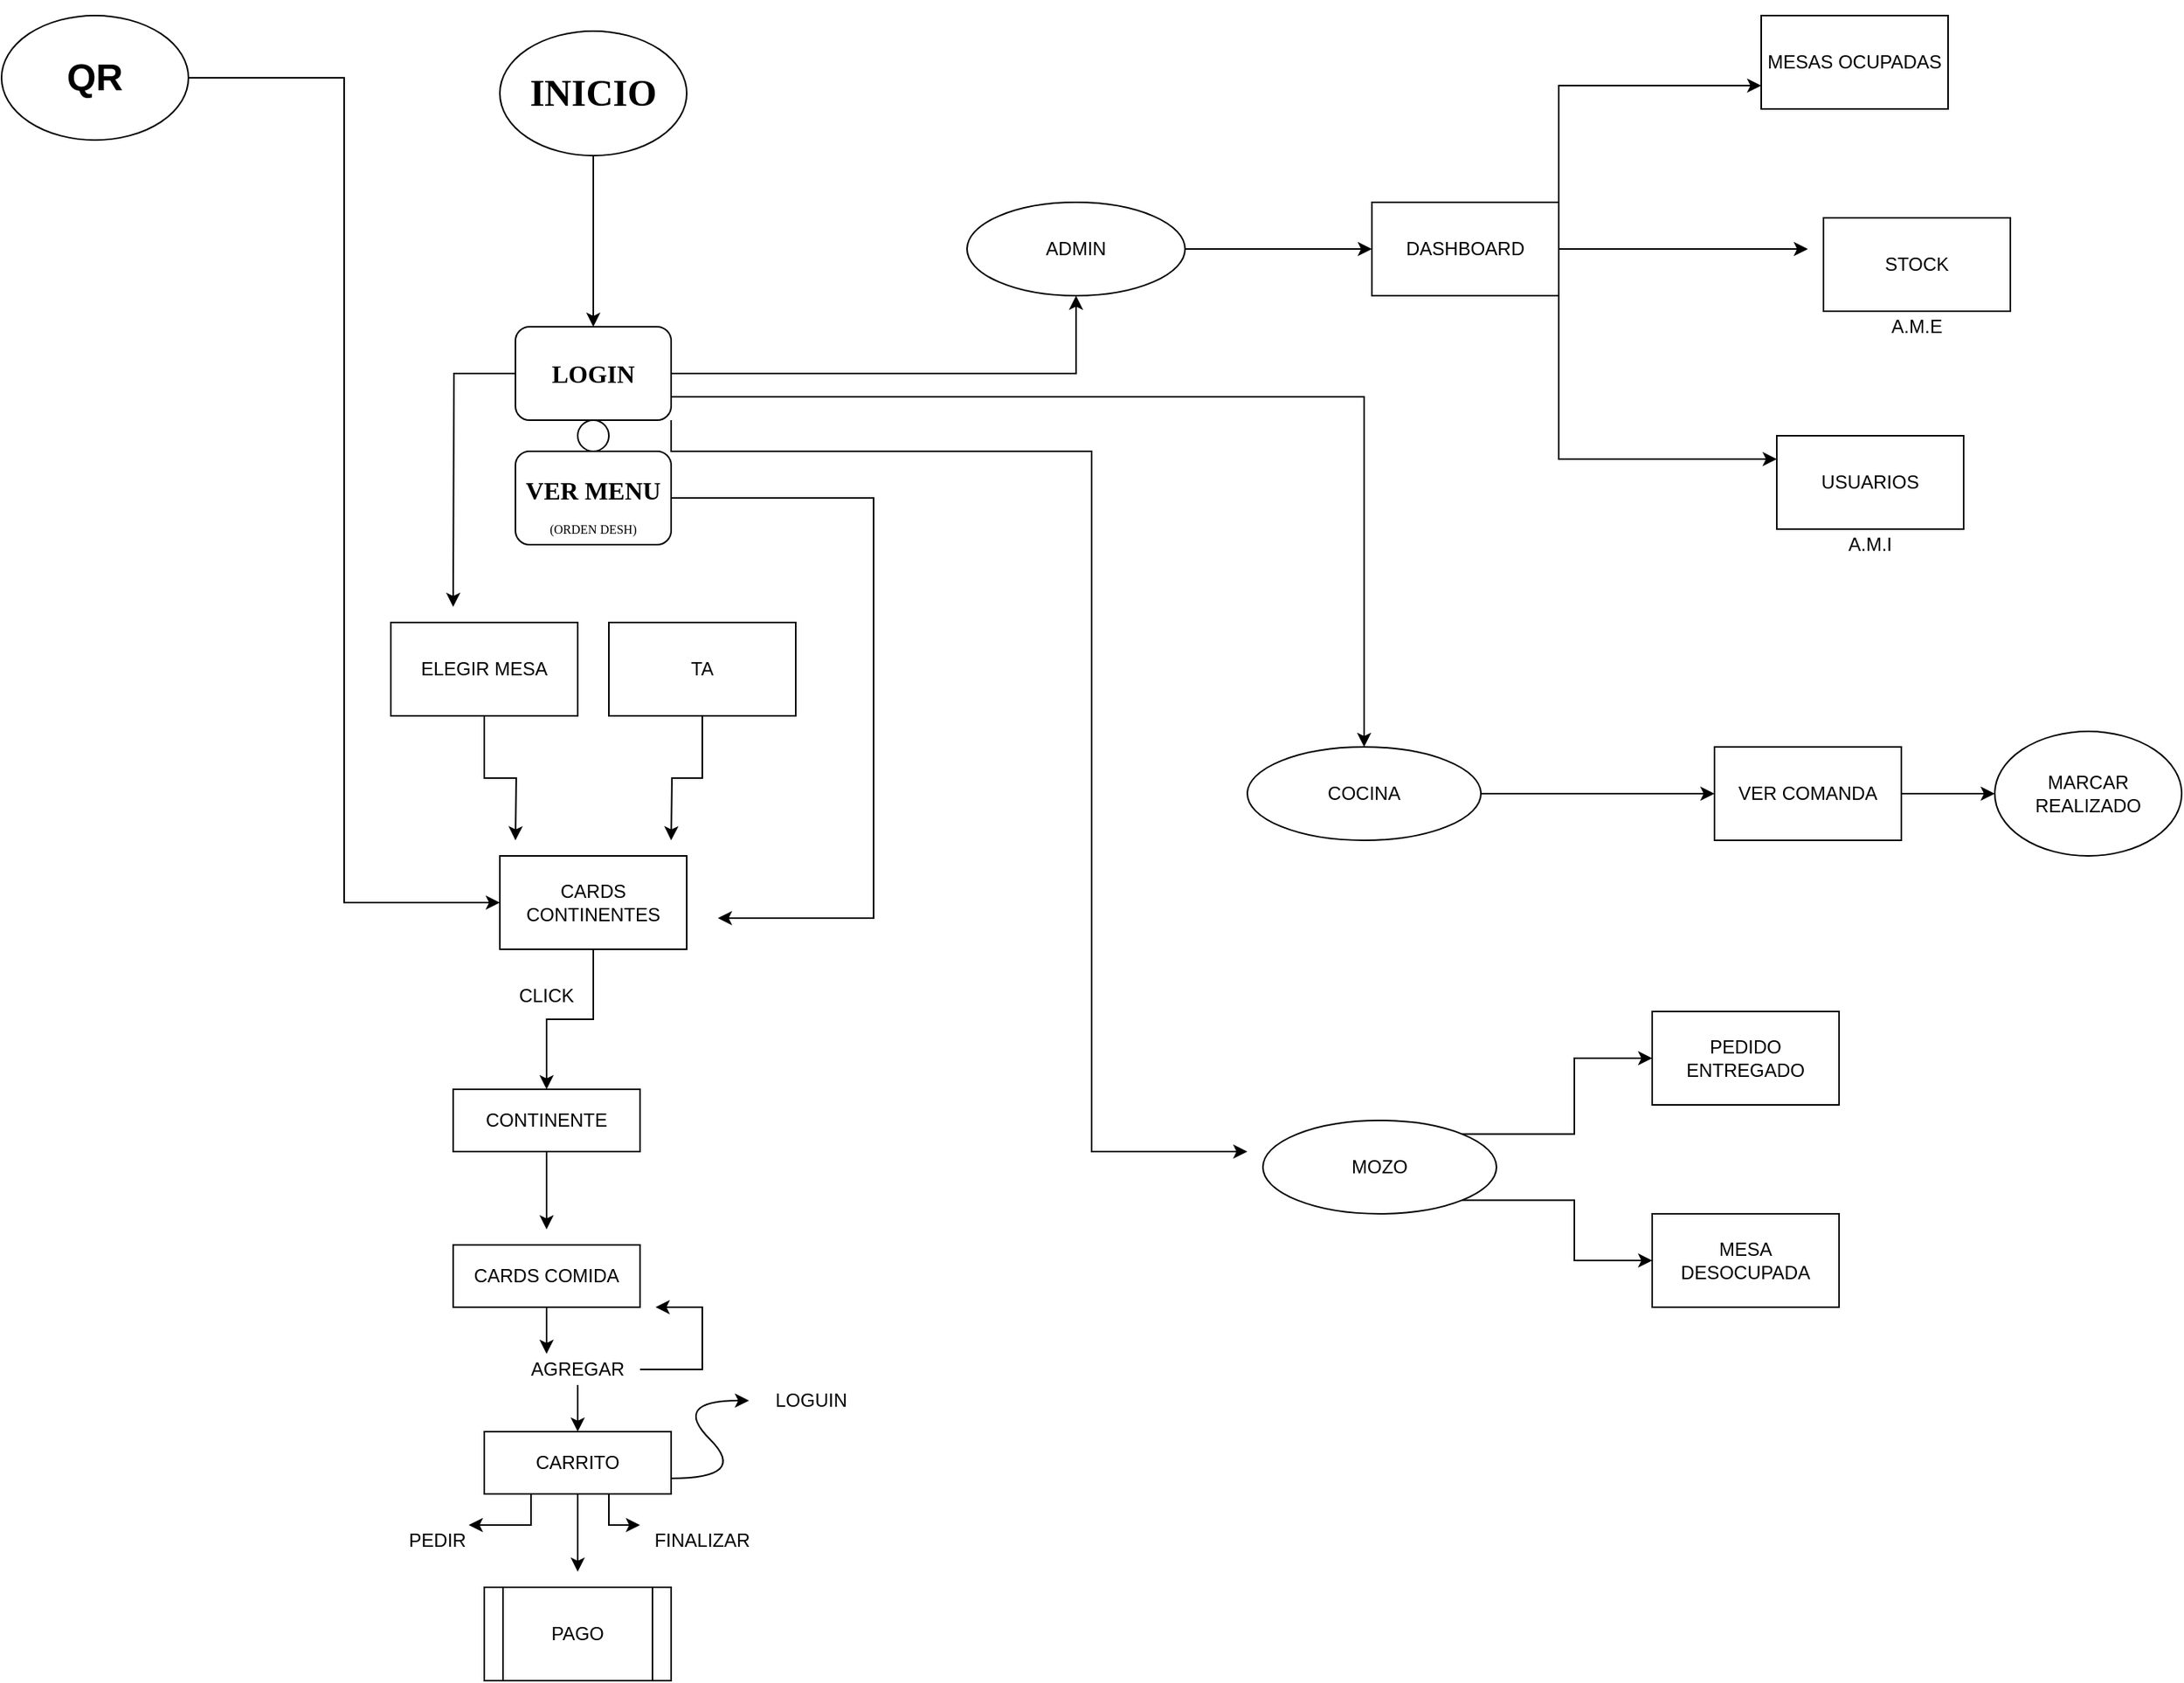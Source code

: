 <mxfile version="15.0.6" type="github">
  <diagram name="Page-1" id="74e2e168-ea6b-b213-b513-2b3c1d86103e">
    <mxGraphModel dx="4831" dy="5489" grid="1" gridSize="10" guides="1" tooltips="1" connect="1" arrows="1" fold="1" page="0" pageScale="1" pageWidth="1100" pageHeight="850" background="none" math="0" shadow="0">
      <root>
        <mxCell id="0" />
        <mxCell id="1" parent="0" />
        <mxCell id="107ba76e4e335f99-2" style="edgeStyle=orthogonalEdgeStyle;rounded=1;html=1;labelBackgroundColor=none;startArrow=none;startFill=0;startSize=5;endArrow=classicThin;endFill=1;endSize=5;jettySize=auto;orthogonalLoop=1;strokeWidth=1;fontFamily=Verdana;fontSize=8" parent="1" target="77e6c97f196da883-14" edge="1">
          <mxGeometry relative="1" as="geometry">
            <Array as="points">
              <mxPoint x="730" y="650" />
              <mxPoint x="730" y="590" />
              <mxPoint x="470" y="590" />
            </Array>
            <mxPoint x="130" y="1260" as="sourcePoint" />
          </mxGeometry>
        </mxCell>
        <mxCell id="107ba76e4e335f99-4" style="edgeStyle=orthogonalEdgeStyle;rounded=1;html=1;labelBackgroundColor=none;startArrow=none;startFill=0;startSize=5;endArrow=classicThin;endFill=1;endSize=5;jettySize=auto;orthogonalLoop=1;strokeWidth=1;fontFamily=Verdana;fontSize=8" parent="1" source="77e6c97f196da883-22" edge="1">
          <mxGeometry relative="1" as="geometry">
            <Array as="points">
              <mxPoint x="730" y="650" />
              <mxPoint x="730" y="590" />
              <mxPoint x="150" y="590" />
            </Array>
            <mxPoint x="150" y="620" as="targetPoint" />
          </mxGeometry>
        </mxCell>
        <mxCell id="107ba76e4e335f99-5" style="edgeStyle=orthogonalEdgeStyle;rounded=1;html=1;labelBackgroundColor=none;startArrow=none;startFill=0;startSize=5;endArrow=classicThin;endFill=1;endSize=5;jettySize=auto;orthogonalLoop=1;strokeWidth=1;fontFamily=Verdana;fontSize=8" parent="1" target="77e6c97f196da883-19" edge="1">
          <mxGeometry relative="1" as="geometry">
            <Array as="points">
              <mxPoint x="150" y="690" />
              <mxPoint x="560" y="690" />
              <mxPoint x="560" y="650" />
            </Array>
            <mxPoint x="150" y="680" as="sourcePoint" />
          </mxGeometry>
        </mxCell>
        <mxCell id="FvRrcLxxwVBO_BsxESHh-75" style="edgeStyle=orthogonalEdgeStyle;rounded=0;orthogonalLoop=1;jettySize=auto;html=1;" edge="1" parent="1" source="77e6c97f196da883-8">
          <mxGeometry relative="1" as="geometry">
            <mxPoint x="-2360" y="-3820" as="targetPoint" />
          </mxGeometry>
        </mxCell>
        <mxCell id="FvRrcLxxwVBO_BsxESHh-87" style="edgeStyle=orthogonalEdgeStyle;rounded=0;orthogonalLoop=1;jettySize=auto;html=1;entryX=0.5;entryY=1;entryDx=0;entryDy=0;" edge="1" parent="1" source="77e6c97f196da883-8" target="FvRrcLxxwVBO_BsxESHh-42">
          <mxGeometry relative="1" as="geometry" />
        </mxCell>
        <mxCell id="FvRrcLxxwVBO_BsxESHh-89" style="edgeStyle=orthogonalEdgeStyle;rounded=0;orthogonalLoop=1;jettySize=auto;html=1;exitX=1;exitY=0.75;exitDx=0;exitDy=0;entryX=0.5;entryY=0;entryDx=0;entryDy=0;" edge="1" parent="1" source="77e6c97f196da883-8" target="FvRrcLxxwVBO_BsxESHh-68">
          <mxGeometry relative="1" as="geometry" />
        </mxCell>
        <mxCell id="FvRrcLxxwVBO_BsxESHh-90" style="edgeStyle=orthogonalEdgeStyle;rounded=0;orthogonalLoop=1;jettySize=auto;html=1;exitX=1;exitY=1;exitDx=0;exitDy=0;" edge="1" parent="1" source="77e6c97f196da883-8">
          <mxGeometry relative="1" as="geometry">
            <mxPoint x="-1850" y="-3470" as="targetPoint" />
            <Array as="points">
              <mxPoint x="-2220" y="-3920" />
              <mxPoint x="-1950" y="-3920" />
              <mxPoint x="-1950" y="-3470" />
              <mxPoint x="-1940" y="-3470" />
            </Array>
          </mxGeometry>
        </mxCell>
        <mxCell id="77e6c97f196da883-8" value="&lt;h1&gt;LOGIN&lt;/h1&gt;" style="rounded=1;whiteSpace=wrap;html=1;shadow=0;labelBackgroundColor=none;strokeWidth=1;fontFamily=Verdana;fontSize=8;align=center;" parent="1" vertex="1">
          <mxGeometry x="-2320" y="-4000" width="100" height="60" as="geometry" />
        </mxCell>
        <mxCell id="FvRrcLxxwVBO_BsxESHh-38" style="edgeStyle=orthogonalEdgeStyle;rounded=0;orthogonalLoop=1;jettySize=auto;html=1;" edge="1" parent="1" source="FvRrcLxxwVBO_BsxESHh-37">
          <mxGeometry relative="1" as="geometry">
            <mxPoint x="-2270" y="-4000" as="targetPoint" />
          </mxGeometry>
        </mxCell>
        <mxCell id="FvRrcLxxwVBO_BsxESHh-37" value="&#xa;&#xa;&lt;h1 style=&quot;color: rgb(0, 0, 0); font-family: verdana; font-style: normal; letter-spacing: normal; text-align: center; text-indent: 0px; text-transform: none; word-spacing: 0px; background-color: rgb(255, 255, 255);&quot;&gt;INICIO&lt;/h1&gt;&#xa;&#xa;" style="ellipse;whiteSpace=wrap;html=1;" vertex="1" parent="1">
          <mxGeometry x="-2330" y="-4190" width="120" height="80" as="geometry" />
        </mxCell>
        <mxCell id="FvRrcLxxwVBO_BsxESHh-40" value="" style="ellipse;whiteSpace=wrap;html=1;" vertex="1" parent="1">
          <mxGeometry x="-2280" y="-3940" width="20" height="20" as="geometry" />
        </mxCell>
        <mxCell id="FvRrcLxxwVBO_BsxESHh-76" style="edgeStyle=orthogonalEdgeStyle;rounded=0;orthogonalLoop=1;jettySize=auto;html=1;" edge="1" parent="1" source="FvRrcLxxwVBO_BsxESHh-41">
          <mxGeometry relative="1" as="geometry">
            <mxPoint x="-2190" y="-3620" as="targetPoint" />
            <Array as="points">
              <mxPoint x="-2090" y="-3890" />
              <mxPoint x="-2090" y="-3620" />
            </Array>
          </mxGeometry>
        </mxCell>
        <mxCell id="FvRrcLxxwVBO_BsxESHh-41" value="&lt;h1&gt;VER MENU&lt;/h1&gt;&lt;div&gt;(ORDEN DESH)&lt;/div&gt;" style="rounded=1;whiteSpace=wrap;html=1;shadow=0;labelBackgroundColor=none;strokeWidth=1;fontFamily=Verdana;fontSize=8;align=center;" vertex="1" parent="1">
          <mxGeometry x="-2320" y="-3920" width="100" height="60" as="geometry" />
        </mxCell>
        <mxCell id="FvRrcLxxwVBO_BsxESHh-93" style="edgeStyle=orthogonalEdgeStyle;rounded=0;orthogonalLoop=1;jettySize=auto;html=1;" edge="1" parent="1" source="FvRrcLxxwVBO_BsxESHh-42" target="FvRrcLxxwVBO_BsxESHh-62">
          <mxGeometry relative="1" as="geometry" />
        </mxCell>
        <mxCell id="FvRrcLxxwVBO_BsxESHh-42" value="ADMIN" style="ellipse;whiteSpace=wrap;html=1;" vertex="1" parent="1">
          <mxGeometry x="-2030" y="-4080" width="140" height="60" as="geometry" />
        </mxCell>
        <mxCell id="FvRrcLxxwVBO_BsxESHh-80" style="edgeStyle=orthogonalEdgeStyle;rounded=0;orthogonalLoop=1;jettySize=auto;html=1;" edge="1" parent="1" source="FvRrcLxxwVBO_BsxESHh-44">
          <mxGeometry relative="1" as="geometry">
            <mxPoint x="-2320" y="-3670" as="targetPoint" />
          </mxGeometry>
        </mxCell>
        <mxCell id="FvRrcLxxwVBO_BsxESHh-44" value="ELEGIR MESA" style="rounded=0;whiteSpace=wrap;html=1;" vertex="1" parent="1">
          <mxGeometry x="-2400" y="-3810" width="120" height="60" as="geometry" />
        </mxCell>
        <mxCell id="FvRrcLxxwVBO_BsxESHh-81" style="edgeStyle=orthogonalEdgeStyle;rounded=0;orthogonalLoop=1;jettySize=auto;html=1;" edge="1" parent="1" source="FvRrcLxxwVBO_BsxESHh-45">
          <mxGeometry relative="1" as="geometry">
            <mxPoint x="-2220" y="-3670" as="targetPoint" />
          </mxGeometry>
        </mxCell>
        <mxCell id="FvRrcLxxwVBO_BsxESHh-45" value="TA" style="rounded=0;whiteSpace=wrap;html=1;" vertex="1" parent="1">
          <mxGeometry x="-2260" y="-3810" width="120" height="60" as="geometry" />
        </mxCell>
        <mxCell id="FvRrcLxxwVBO_BsxESHh-77" style="edgeStyle=orthogonalEdgeStyle;rounded=0;orthogonalLoop=1;jettySize=auto;html=1;entryX=0.5;entryY=0;entryDx=0;entryDy=0;" edge="1" parent="1" source="FvRrcLxxwVBO_BsxESHh-46" target="FvRrcLxxwVBO_BsxESHh-47">
          <mxGeometry relative="1" as="geometry" />
        </mxCell>
        <mxCell id="FvRrcLxxwVBO_BsxESHh-46" value="CARDS&lt;br&gt;CONTINENTES" style="rounded=0;whiteSpace=wrap;html=1;" vertex="1" parent="1">
          <mxGeometry x="-2330" y="-3660" width="120" height="60" as="geometry" />
        </mxCell>
        <mxCell id="FvRrcLxxwVBO_BsxESHh-82" style="edgeStyle=orthogonalEdgeStyle;rounded=0;orthogonalLoop=1;jettySize=auto;html=1;" edge="1" parent="1" source="FvRrcLxxwVBO_BsxESHh-47">
          <mxGeometry relative="1" as="geometry">
            <mxPoint x="-2300" y="-3420" as="targetPoint" />
          </mxGeometry>
        </mxCell>
        <mxCell id="FvRrcLxxwVBO_BsxESHh-47" value="CONTINENTE" style="rounded=0;whiteSpace=wrap;html=1;" vertex="1" parent="1">
          <mxGeometry x="-2360" y="-3510" width="120" height="40" as="geometry" />
        </mxCell>
        <mxCell id="FvRrcLxxwVBO_BsxESHh-53" style="edgeStyle=orthogonalEdgeStyle;rounded=0;orthogonalLoop=1;jettySize=auto;html=1;exitX=0.5;exitY=1;exitDx=0;exitDy=0;" edge="1" parent="1" source="FvRrcLxxwVBO_BsxESHh-48">
          <mxGeometry relative="1" as="geometry">
            <mxPoint x="-2300" y="-3340" as="targetPoint" />
          </mxGeometry>
        </mxCell>
        <mxCell id="FvRrcLxxwVBO_BsxESHh-48" value="CARDS COMIDA" style="rounded=0;whiteSpace=wrap;html=1;" vertex="1" parent="1">
          <mxGeometry x="-2360" y="-3410" width="120" height="40" as="geometry" />
        </mxCell>
        <mxCell id="FvRrcLxxwVBO_BsxESHh-83" style="edgeStyle=orthogonalEdgeStyle;rounded=0;orthogonalLoop=1;jettySize=auto;html=1;" edge="1" parent="1" source="FvRrcLxxwVBO_BsxESHh-49">
          <mxGeometry relative="1" as="geometry">
            <mxPoint x="-2280" y="-3200" as="targetPoint" />
          </mxGeometry>
        </mxCell>
        <mxCell id="FvRrcLxxwVBO_BsxESHh-84" style="edgeStyle=orthogonalEdgeStyle;rounded=0;orthogonalLoop=1;jettySize=auto;html=1;exitX=0.75;exitY=1;exitDx=0;exitDy=0;entryX=0;entryY=0;entryDx=0;entryDy=0;" edge="1" parent="1" source="FvRrcLxxwVBO_BsxESHh-49" target="FvRrcLxxwVBO_BsxESHh-56">
          <mxGeometry relative="1" as="geometry">
            <Array as="points">
              <mxPoint x="-2260" y="-3250" />
              <mxPoint x="-2260" y="-3230" />
            </Array>
          </mxGeometry>
        </mxCell>
        <mxCell id="FvRrcLxxwVBO_BsxESHh-85" style="edgeStyle=orthogonalEdgeStyle;rounded=0;orthogonalLoop=1;jettySize=auto;html=1;exitX=0.25;exitY=1;exitDx=0;exitDy=0;entryX=0.75;entryY=0;entryDx=0;entryDy=0;" edge="1" parent="1" source="FvRrcLxxwVBO_BsxESHh-49" target="FvRrcLxxwVBO_BsxESHh-55">
          <mxGeometry relative="1" as="geometry" />
        </mxCell>
        <mxCell id="FvRrcLxxwVBO_BsxESHh-49" value="CARRITO" style="rounded=0;whiteSpace=wrap;html=1;" vertex="1" parent="1">
          <mxGeometry x="-2340" y="-3290" width="120" height="40" as="geometry" />
        </mxCell>
        <mxCell id="FvRrcLxxwVBO_BsxESHh-54" value="" style="edgeStyle=orthogonalEdgeStyle;rounded=0;orthogonalLoop=1;jettySize=auto;html=1;" edge="1" parent="1" source="FvRrcLxxwVBO_BsxESHh-50" target="FvRrcLxxwVBO_BsxESHh-49">
          <mxGeometry relative="1" as="geometry" />
        </mxCell>
        <mxCell id="FvRrcLxxwVBO_BsxESHh-79" style="edgeStyle=orthogonalEdgeStyle;rounded=0;orthogonalLoop=1;jettySize=auto;html=1;" edge="1" parent="1" source="FvRrcLxxwVBO_BsxESHh-50">
          <mxGeometry relative="1" as="geometry">
            <mxPoint x="-2230" y="-3370" as="targetPoint" />
            <Array as="points">
              <mxPoint x="-2200" y="-3330" />
              <mxPoint x="-2200" y="-3370" />
            </Array>
          </mxGeometry>
        </mxCell>
        <mxCell id="FvRrcLxxwVBO_BsxESHh-50" value="AGREGAR" style="text;html=1;strokeColor=none;fillColor=none;align=center;verticalAlign=middle;whiteSpace=wrap;rounded=0;" vertex="1" parent="1">
          <mxGeometry x="-2320" y="-3340" width="80" height="20" as="geometry" />
        </mxCell>
        <mxCell id="FvRrcLxxwVBO_BsxESHh-55" value="PEDIR" style="text;html=1;strokeColor=none;fillColor=none;align=center;verticalAlign=middle;whiteSpace=wrap;rounded=0;" vertex="1" parent="1">
          <mxGeometry x="-2410" y="-3230" width="80" height="20" as="geometry" />
        </mxCell>
        <mxCell id="FvRrcLxxwVBO_BsxESHh-56" value="FINALIZAR" style="text;html=1;strokeColor=none;fillColor=none;align=center;verticalAlign=middle;whiteSpace=wrap;rounded=0;" vertex="1" parent="1">
          <mxGeometry x="-2240" y="-3230" width="80" height="20" as="geometry" />
        </mxCell>
        <mxCell id="FvRrcLxxwVBO_BsxESHh-58" value="" style="curved=1;endArrow=classic;html=1;" edge="1" parent="1">
          <mxGeometry width="50" height="50" relative="1" as="geometry">
            <mxPoint x="-2220" y="-3260" as="sourcePoint" />
            <mxPoint x="-2170" y="-3310" as="targetPoint" />
            <Array as="points">
              <mxPoint x="-2170" y="-3260" />
              <mxPoint x="-2220" y="-3310" />
            </Array>
          </mxGeometry>
        </mxCell>
        <mxCell id="FvRrcLxxwVBO_BsxESHh-59" value="LOGUIN" style="text;html=1;strokeColor=none;fillColor=none;align=center;verticalAlign=middle;whiteSpace=wrap;rounded=0;" vertex="1" parent="1">
          <mxGeometry x="-2150" y="-3320" width="40" height="20" as="geometry" />
        </mxCell>
        <mxCell id="FvRrcLxxwVBO_BsxESHh-74" style="edgeStyle=orthogonalEdgeStyle;rounded=0;orthogonalLoop=1;jettySize=auto;html=1;entryX=0;entryY=0.5;entryDx=0;entryDy=0;" edge="1" parent="1" source="FvRrcLxxwVBO_BsxESHh-60" target="FvRrcLxxwVBO_BsxESHh-46">
          <mxGeometry relative="1" as="geometry" />
        </mxCell>
        <mxCell id="FvRrcLxxwVBO_BsxESHh-60" value="&lt;h1&gt;QR&lt;/h1&gt;" style="ellipse;whiteSpace=wrap;html=1;" vertex="1" parent="1">
          <mxGeometry x="-2650" y="-4200" width="120" height="80" as="geometry" />
        </mxCell>
        <mxCell id="FvRrcLxxwVBO_BsxESHh-61" value="PAGO" style="shape=process;whiteSpace=wrap;html=1;backgroundOutline=1;" vertex="1" parent="1">
          <mxGeometry x="-2340" y="-3190" width="120" height="60" as="geometry" />
        </mxCell>
        <mxCell id="FvRrcLxxwVBO_BsxESHh-95" style="edgeStyle=orthogonalEdgeStyle;rounded=0;orthogonalLoop=1;jettySize=auto;html=1;" edge="1" parent="1" source="FvRrcLxxwVBO_BsxESHh-62">
          <mxGeometry relative="1" as="geometry">
            <mxPoint x="-1490.0" y="-4050" as="targetPoint" />
          </mxGeometry>
        </mxCell>
        <mxCell id="FvRrcLxxwVBO_BsxESHh-96" style="edgeStyle=orthogonalEdgeStyle;rounded=0;orthogonalLoop=1;jettySize=auto;html=1;exitX=1;exitY=0;exitDx=0;exitDy=0;entryX=0;entryY=0.75;entryDx=0;entryDy=0;" edge="1" parent="1" source="FvRrcLxxwVBO_BsxESHh-62" target="FvRrcLxxwVBO_BsxESHh-63">
          <mxGeometry relative="1" as="geometry" />
        </mxCell>
        <mxCell id="FvRrcLxxwVBO_BsxESHh-97" style="edgeStyle=orthogonalEdgeStyle;rounded=0;orthogonalLoop=1;jettySize=auto;html=1;exitX=1;exitY=1;exitDx=0;exitDy=0;entryX=0;entryY=0.25;entryDx=0;entryDy=0;" edge="1" parent="1" source="FvRrcLxxwVBO_BsxESHh-62" target="FvRrcLxxwVBO_BsxESHh-65">
          <mxGeometry relative="1" as="geometry" />
        </mxCell>
        <mxCell id="FvRrcLxxwVBO_BsxESHh-62" value="DASHBOARD" style="rounded=0;whiteSpace=wrap;html=1;" vertex="1" parent="1">
          <mxGeometry x="-1770" y="-4080" width="120" height="60" as="geometry" />
        </mxCell>
        <mxCell id="FvRrcLxxwVBO_BsxESHh-63" value="MESAS OCUPADAS" style="rounded=0;whiteSpace=wrap;html=1;" vertex="1" parent="1">
          <mxGeometry x="-1520" y="-4200" width="120" height="60" as="geometry" />
        </mxCell>
        <mxCell id="FvRrcLxxwVBO_BsxESHh-64" value="STOCK" style="rounded=0;whiteSpace=wrap;html=1;" vertex="1" parent="1">
          <mxGeometry x="-1480" y="-4070" width="120" height="60" as="geometry" />
        </mxCell>
        <mxCell id="FvRrcLxxwVBO_BsxESHh-65" value="USUARIOS" style="rounded=0;whiteSpace=wrap;html=1;" vertex="1" parent="1">
          <mxGeometry x="-1510" y="-3930" width="120" height="60" as="geometry" />
        </mxCell>
        <mxCell id="FvRrcLxxwVBO_BsxESHh-66" value="A.M.E" style="text;html=1;strokeColor=none;fillColor=none;align=center;verticalAlign=middle;whiteSpace=wrap;rounded=0;" vertex="1" parent="1">
          <mxGeometry x="-1440" y="-4010" width="40" height="20" as="geometry" />
        </mxCell>
        <mxCell id="FvRrcLxxwVBO_BsxESHh-67" value="A.M.I" style="text;html=1;strokeColor=none;fillColor=none;align=center;verticalAlign=middle;whiteSpace=wrap;rounded=0;" vertex="1" parent="1">
          <mxGeometry x="-1470" y="-3870" width="40" height="20" as="geometry" />
        </mxCell>
        <mxCell id="FvRrcLxxwVBO_BsxESHh-98" style="edgeStyle=orthogonalEdgeStyle;rounded=0;orthogonalLoop=1;jettySize=auto;html=1;entryX=0;entryY=0.5;entryDx=0;entryDy=0;" edge="1" parent="1" source="FvRrcLxxwVBO_BsxESHh-68" target="FvRrcLxxwVBO_BsxESHh-69">
          <mxGeometry relative="1" as="geometry" />
        </mxCell>
        <mxCell id="FvRrcLxxwVBO_BsxESHh-68" value="COCINA" style="ellipse;whiteSpace=wrap;html=1;" vertex="1" parent="1">
          <mxGeometry x="-1850" y="-3730" width="150" height="60" as="geometry" />
        </mxCell>
        <mxCell id="FvRrcLxxwVBO_BsxESHh-99" style="edgeStyle=orthogonalEdgeStyle;rounded=0;orthogonalLoop=1;jettySize=auto;html=1;entryX=0;entryY=0.5;entryDx=0;entryDy=0;" edge="1" parent="1" source="FvRrcLxxwVBO_BsxESHh-69" target="FvRrcLxxwVBO_BsxESHh-70">
          <mxGeometry relative="1" as="geometry" />
        </mxCell>
        <mxCell id="FvRrcLxxwVBO_BsxESHh-69" value="VER COMANDA" style="rounded=0;whiteSpace=wrap;html=1;" vertex="1" parent="1">
          <mxGeometry x="-1550" y="-3730" width="120" height="60" as="geometry" />
        </mxCell>
        <mxCell id="FvRrcLxxwVBO_BsxESHh-70" value="MARCAR&lt;br&gt;REALIZADO" style="ellipse;whiteSpace=wrap;html=1;" vertex="1" parent="1">
          <mxGeometry x="-1370" y="-3740" width="120" height="80" as="geometry" />
        </mxCell>
        <mxCell id="FvRrcLxxwVBO_BsxESHh-100" style="edgeStyle=orthogonalEdgeStyle;rounded=0;orthogonalLoop=1;jettySize=auto;html=1;exitX=1;exitY=0;exitDx=0;exitDy=0;entryX=0;entryY=0.5;entryDx=0;entryDy=0;" edge="1" parent="1" source="FvRrcLxxwVBO_BsxESHh-71" target="FvRrcLxxwVBO_BsxESHh-72">
          <mxGeometry relative="1" as="geometry" />
        </mxCell>
        <mxCell id="FvRrcLxxwVBO_BsxESHh-101" style="edgeStyle=orthogonalEdgeStyle;rounded=0;orthogonalLoop=1;jettySize=auto;html=1;exitX=1;exitY=1;exitDx=0;exitDy=0;entryX=0;entryY=0.5;entryDx=0;entryDy=0;" edge="1" parent="1" source="FvRrcLxxwVBO_BsxESHh-71" target="FvRrcLxxwVBO_BsxESHh-73">
          <mxGeometry relative="1" as="geometry" />
        </mxCell>
        <mxCell id="FvRrcLxxwVBO_BsxESHh-71" value="MOZO" style="ellipse;whiteSpace=wrap;html=1;" vertex="1" parent="1">
          <mxGeometry x="-1840" y="-3490" width="150" height="60" as="geometry" />
        </mxCell>
        <mxCell id="FvRrcLxxwVBO_BsxESHh-72" value="PEDIDO ENTREGADO" style="rounded=0;whiteSpace=wrap;html=1;" vertex="1" parent="1">
          <mxGeometry x="-1590" y="-3560" width="120" height="60" as="geometry" />
        </mxCell>
        <mxCell id="FvRrcLxxwVBO_BsxESHh-73" value="MESA DESOCUPADA" style="rounded=0;whiteSpace=wrap;html=1;" vertex="1" parent="1">
          <mxGeometry x="-1590" y="-3430" width="120" height="60" as="geometry" />
        </mxCell>
        <mxCell id="FvRrcLxxwVBO_BsxESHh-78" value="CLICK" style="text;html=1;strokeColor=none;fillColor=none;align=center;verticalAlign=middle;whiteSpace=wrap;rounded=0;" vertex="1" parent="1">
          <mxGeometry x="-2320" y="-3580" width="40" height="20" as="geometry" />
        </mxCell>
      </root>
    </mxGraphModel>
  </diagram>
</mxfile>
